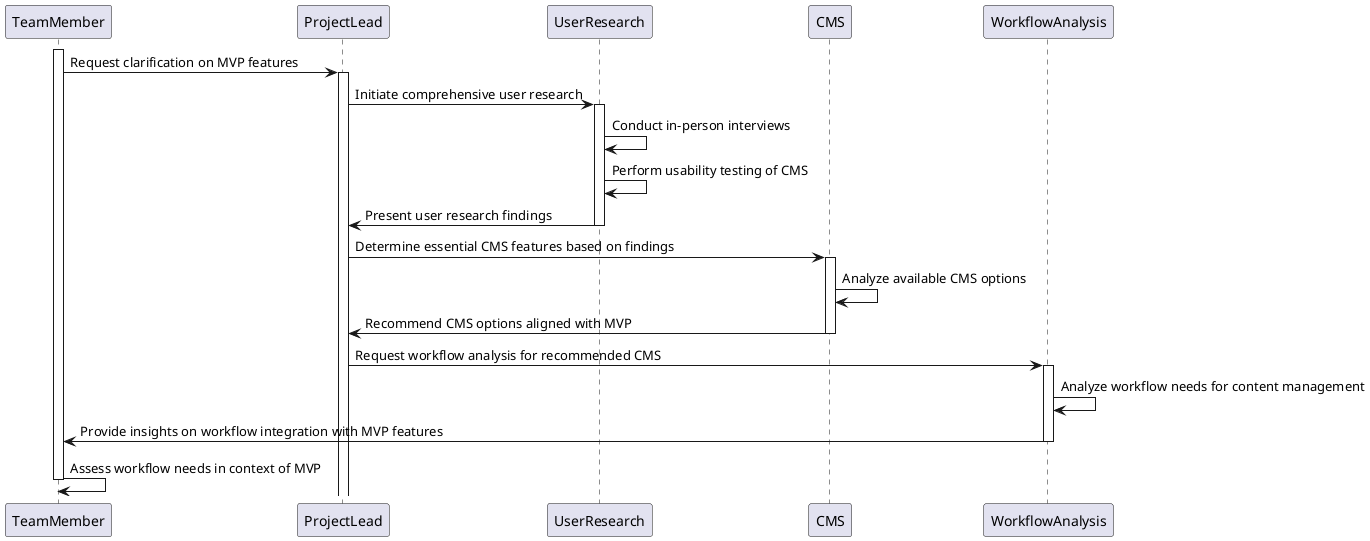 @startuml
participant TeamMember as TM
participant ProjectLead as PL
participant UserResearch as UR
participant CMS as CMS
participant WorkflowAnalysis as WA

activate TM
TM -> PL: Request clarification on MVP features
activate PL
PL -> UR: Initiate comprehensive user research
activate UR
UR -> UR: Conduct in-person interviews
UR -> UR: Perform usability testing of CMS
UR -> PL: Present user research findings
deactivate UR
PL -> CMS: Determine essential CMS features based on findings
activate CMS
CMS -> CMS: Analyze available CMS options
CMS -> PL: Recommend CMS options aligned with MVP
deactivate CMS
PL -> WA: Request workflow analysis for recommended CMS
activate WA
WA -> WA: Analyze workflow needs for content management
WA -> TM: Provide insights on workflow integration with MVP features
deactivate WA
TM -> TM: Assess workflow needs in context of MVP
deactivate TM
@enduml